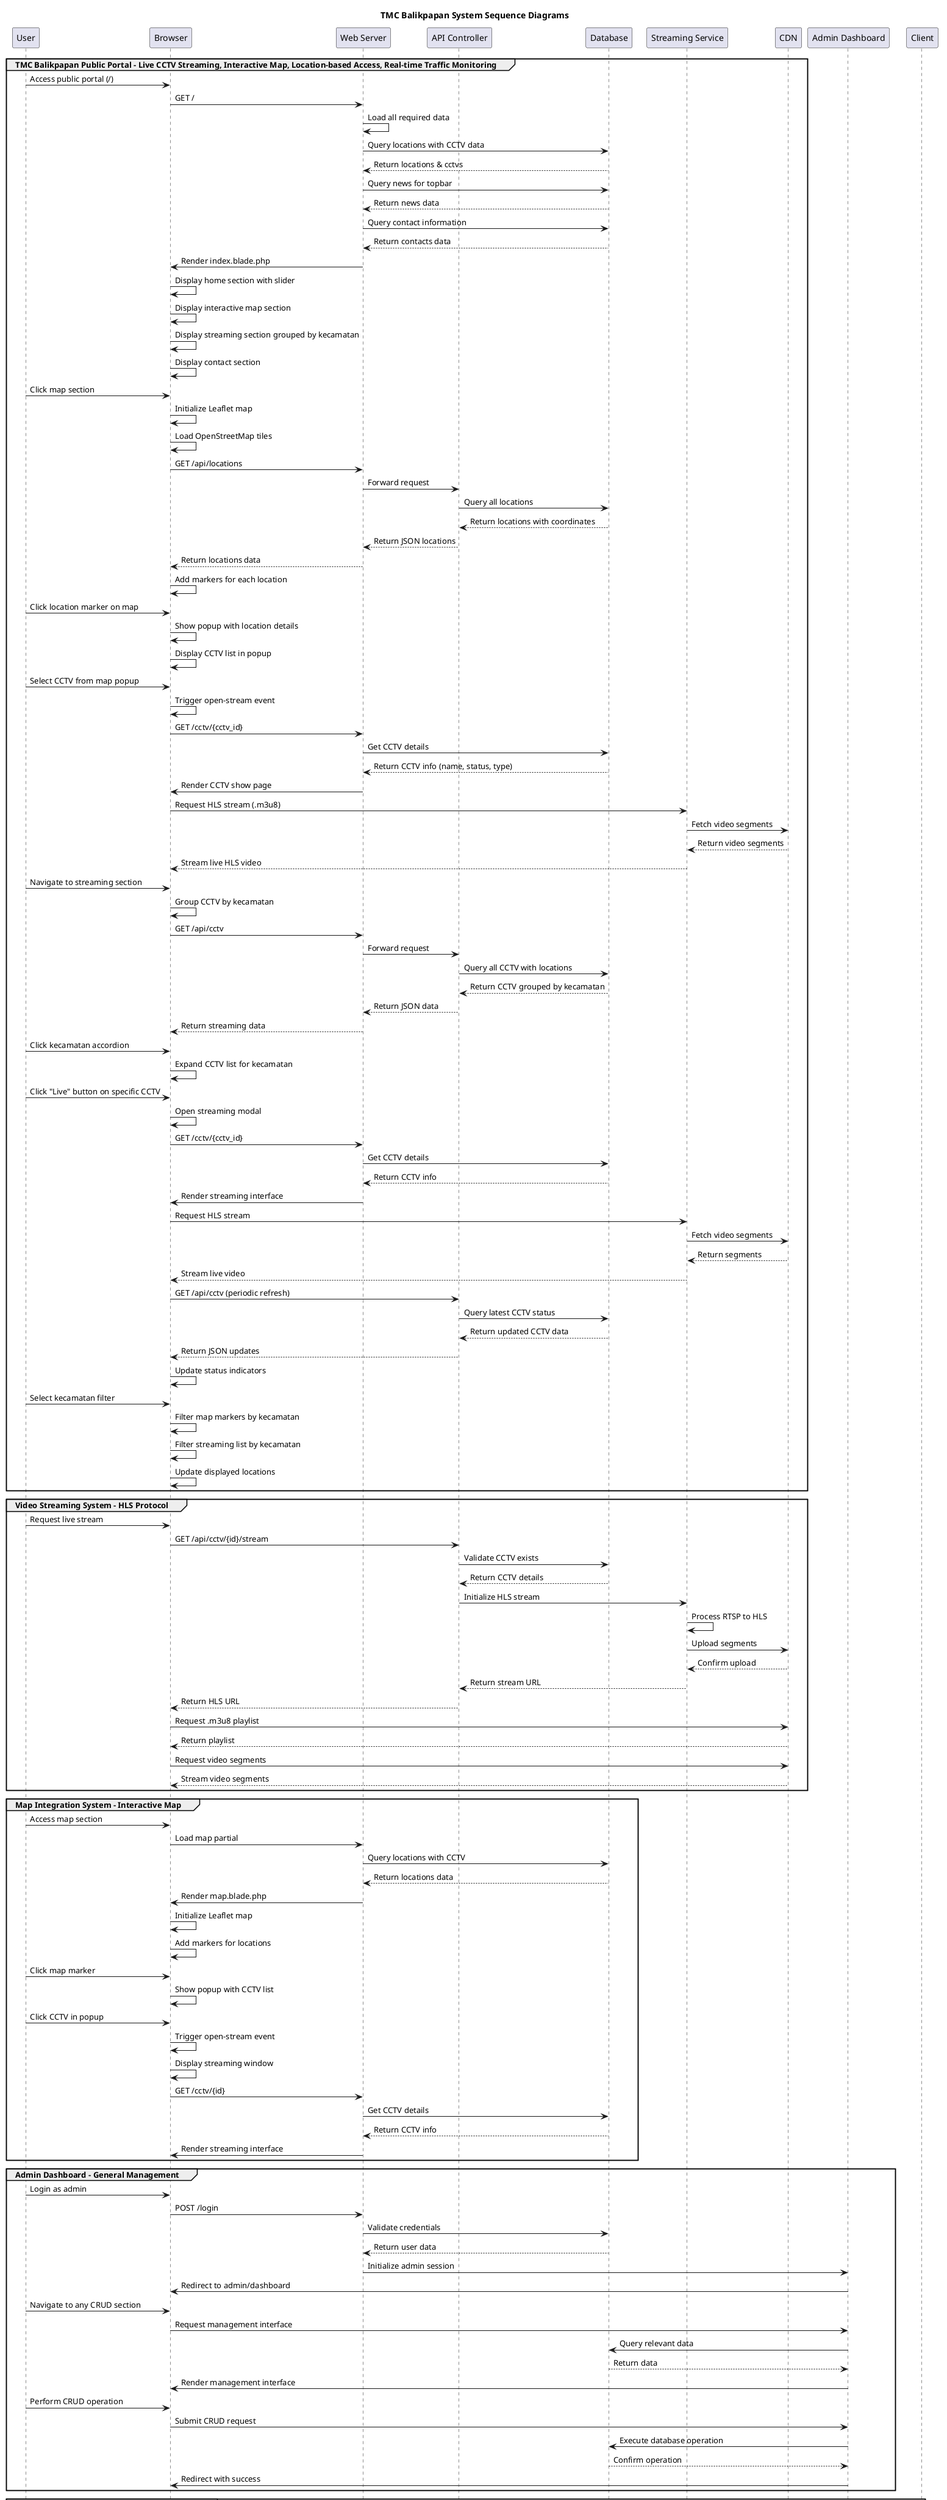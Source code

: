 @startuml TMC-Balikpapan-Sequence-Diagrams

title TMC Balikpapan System Sequence Diagrams

' Define participants
participant "User" as User
participant "Browser" as Browser
participant "Web Server" as Server
participant "API Controller" as API
participant "Database" as DB
participant "Streaming Service" as Stream
participant "CDN" as CDN
participant "Admin Dashboard" as Admin

' 1. TMC Balikpapan Public Portal - Complete Features Flow
group TMC Balikpapan Public Portal - Live CCTV Streaming, Interactive Map, Location-based Access, Real-time Traffic Monitoring
    User -> Browser: Access public portal (/)
    Browser -> Server: GET /
    Server -> Server: Load all required data
    Server -> DB: Query locations with CCTV data
    DB --> Server: Return locations & cctvs
    Server -> DB: Query news for topbar
    DB --> Server: Return news data
    Server -> DB: Query contact information
    DB --> Server: Return contacts data
    Server -> Browser: Render index.blade.php
    
    ' Display all portal sections
    Browser -> Browser: Display home section with slider
    Browser -> Browser: Display interactive map section
    Browser -> Browser: Display streaming section grouped by kecamatan
    Browser -> Browser: Display contact section
    
    ' Interactive Map - Location-based Access
    User -> Browser: Click map section
    Browser -> Browser: Initialize Leaflet map
    Browser -> Browser: Load OpenStreetMap tiles
    Browser -> Server: GET /api/locations
    Server -> API: Forward request
    API -> DB: Query all locations
    DB --> API: Return locations with coordinates
    API --> Server: Return JSON locations
    Server --> Browser: Return locations data
    Browser -> Browser: Add markers for each location
    
    User -> Browser: Click location marker on map
    Browser -> Browser: Show popup with location details
    Browser -> Browser: Display CCTV list in popup
    
    ' Real-time Traffic Monitoring via CCTV
    User -> Browser: Select CCTV from map popup
    Browser -> Browser: Trigger open-stream event
    Browser -> Server: GET /cctv/{cctv_id}
    Server -> DB: Get CCTV details
    DB --> Server: Return CCTV info (name, status, type)
    Server -> Browser: Render CCTV show page
    Browser -> Stream: Request HLS stream (.m3u8)
    Stream -> CDN: Fetch video segments
    CDN --> Stream: Return video segments
    Stream --> Browser: Stream live HLS video
    
    ' Location-based Access via Streaming Section
    User -> Browser: Navigate to streaming section
    Browser -> Browser: Group CCTV by kecamatan
    Browser -> Server: GET /api/cctv
    Server -> API: Forward request
    API -> DB: Query all CCTV with locations
    DB --> API: Return CCTV grouped by kecamatan
    API --> Server: Return JSON data
    Server --> Browser: Return streaming data
    
    User -> Browser: Click kecamatan accordion
    Browser -> Browser: Expand CCTV list for kecamatan
    
    User -> Browser: Click "Live" button on specific CCTV
    Browser -> Browser: Open streaming modal
    Browser -> Server: GET /cctv/{cctv_id}
    Server -> DB: Get CCTV details
    DB --> Server: Return CCTV info
    Server -> Browser: Render streaming interface
    Browser -> Stream: Request HLS stream
    Stream -> CDN: Fetch video segments
    CDN --> Stream: Return segments
    Stream --> Browser: Stream live video
    
    ' Real-time Updates
    Browser -> API: GET /api/cctv (periodic refresh)
    API -> DB: Query latest CCTV status
    DB --> API: Return updated CCTV data
    API --> Browser: Return JSON updates
    Browser -> Browser: Update status indicators
    
    ' Location-based Filtering
    User -> Browser: Select kecamatan filter
    Browser -> Browser: Filter map markers by kecamatan
    Browser -> Browser: Filter streaming list by kecamatan
    Browser -> Browser: Update displayed locations
end

' 2. Video Streaming System - HLS Streaming Flow
group Video Streaming System - HLS Protocol
    User -> Browser: Request live stream
    Browser -> API: GET /api/cctv/{id}/stream
    API -> DB: Validate CCTV exists
    DB --> API: Return CCTV details
    API -> Stream: Initialize HLS stream
    Stream -> Stream: Process RTSP to HLS
    Stream -> CDN: Upload segments
    CDN --> Stream: Confirm upload
    Stream --> API: Return stream URL
    API --> Browser: Return HLS URL
    Browser -> CDN: Request .m3u8 playlist
    CDN --> Browser: Return playlist
    Browser -> CDN: Request video segments
    CDN --> Browser: Stream video segments
end

' 3. Map Integration System - Interactive Map Flow
group Map Integration System - Interactive Map
    User -> Browser: Access map section
    Browser -> Server: Load map partial
    Server -> DB: Query locations with CCTV
    DB --> Server: Return locations data
    Server -> Browser: Render map.blade.php
    
    Browser -> Browser: Initialize Leaflet map
    Browser -> Browser: Add markers for locations
    
    User -> Browser: Click map marker
    Browser -> Browser: Show popup with CCTV list
    User -> Browser: Click CCTV in popup
    Browser -> Browser: Trigger open-stream event
    Browser -> Browser: Display streaming window
    Browser -> Server: GET /cctv/{id}
    Server -> DB: Get CCTV details
    DB --> Server: Return CCTV info
    Server -> Browser: Render streaming interface
end

' 4. Admin Dashboard - General Management Flow
group Admin Dashboard - General Management
    User -> Browser: Login as admin
    Browser -> Server: POST /login
    Server -> DB: Validate credentials
    DB --> Server: Return user data
    Server -> Admin: Initialize admin session
    Admin -> Browser: Redirect to admin/dashboard
    
    User -> Browser: Navigate to any CRUD section
    Browser -> Admin: Request management interface
    Admin -> DB: Query relevant data
    DB --> Admin: Return data
    Admin -> Browser: Render management interface
    
    User -> Browser: Perform CRUD operation
    Browser -> Admin: Submit CRUD request
    Admin -> DB: Execute database operation
    DB --> Admin: Confirm operation
    Admin -> Browser: Redirect with success
end

' 5. News & Information System - Topbar News Selection
group News & Information System - Topbar Selection
    User -> Browser: Login as admin
    Browser -> Admin: Access dashboard
    Admin -> DB: Query available news
    DB --> Admin: Return news list
    Admin -> Browser: Render news selection widget
    
    User -> Browser: Select news & scope
    Browser -> Admin: POST dashboard/update-news
    Admin -> Admin: Validate selection
    Admin -> Admin: Store in session
    Admin -> Browser: Redirect with success
    
    User -> Browser: Visit public portal
    Browser -> Server: GET /
    Server -> Admin: Check selected news
    Admin -> DB: Get selected news details
    DB --> Admin: Return news content
    Admin -> Server: Return news data
    Server -> Browser: Render with topbar news
end

' 6. API Service Layer - RESTful Endpoints Flow
group API Service Layer - RESTful API
    Client -> API: GET /api/cctv
    API -> DB: Query all CCTV
    DB --> API: Return CCTV list
    API --> Client: Return JSON response
    
    Client -> API: GET /api/cctv/{id}
    API -> DB: Find CCTV by ID
    DB --> API: Return CCTV details
    API --> Client: Return JSON response
    
    Client -> API: GET /api/news
    API -> DB: Query all news
    DB --> API: Return news list
    API --> Client: Return JSON response
    
    Client -> API: GET /api/locations
    API -> DB: Query all locations
    DB --> API: Return locations list
    API --> Client: Return JSON response
end

' 7. Responsive Web Interface - Mobile Flow
group Responsive Web Interface - Mobile Experience
    User -> Browser: Access on mobile device
    Browser -> Server: GET / (mobile viewport)
    Server -> Server: Detect mobile
    Server -> DB: Query optimized data
    DB --> Server: Return data
    Server -> Browser: Render mobile-optimized view
    
    User -> Browser: Tap streaming section
    Browser -> Browser: Expand location accordion
    User -> Browser: Tap "Live" button
    Browser -> Browser: Open full-screen modal
    Browser -> Stream: Request mobile-optimized HLS
    Stream -> CDN: Fetch mobile segments
    CDN --> Stream: Return mobile video
    Stream --> Browser: Stream mobile HLS
end

' 8. Database & Configuration - System Initialization
group Database & Configuration - System Setup
    Server -> DB: Run migrations
    DB -> DB: Create tables
    DB --> Server: Migration complete
    
    Server -> DB: Run seeders
    DB -> DB: Insert sample data
    DB --> Server: Seeding complete
    
    Server -> Server: Load configuration
    Server -> Server: Initialize services
    Server -> Browser: System ready
end

@enduml
